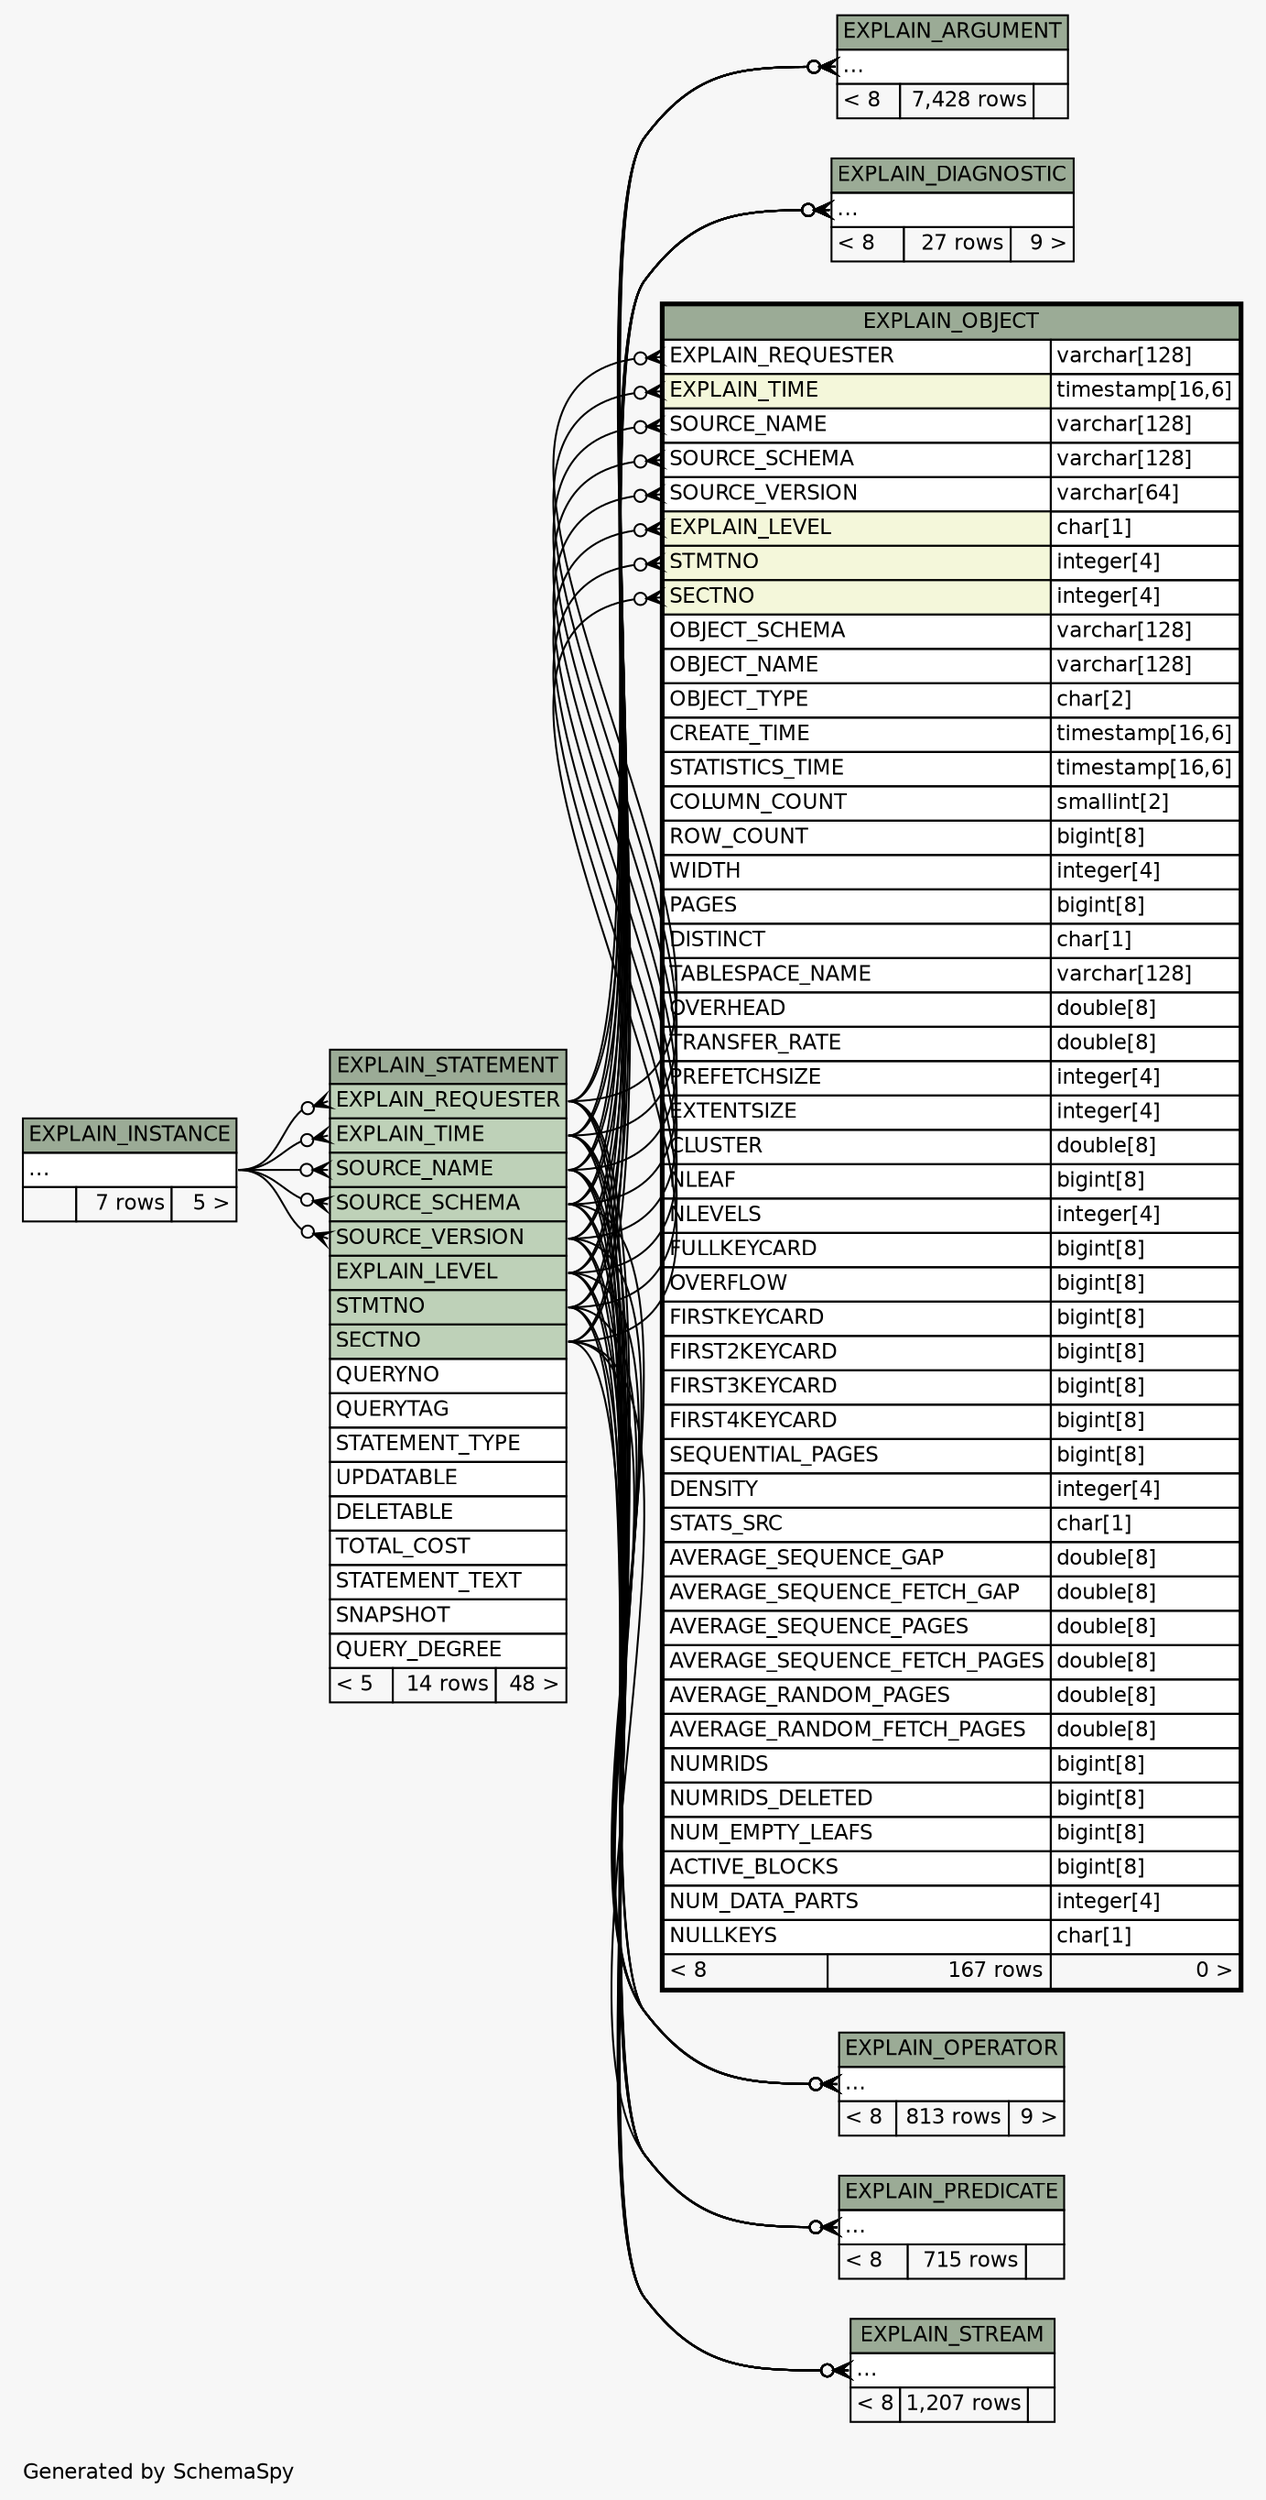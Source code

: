 // dot 2.38.0 on Windows 10 10.0
// SchemaSpy rev Unknown
digraph "twoDegreesRelationshipsDiagram" {
  graph [
    rankdir="RL"
    bgcolor="#f7f7f7"
    label="\nGenerated by SchemaSpy"
    labeljust="l"
    nodesep="0.18"
    ranksep="0.46"
    fontname="Helvetica"
    fontsize="11"
  ];
  node [
    fontname="Helvetica"
    fontsize="11"
    shape="plaintext"
  ];
  edge [
    arrowsize="0.8"
  ];
  "EXPLAIN_ARGUMENT":"elipses":w -> "EXPLAIN_STATEMENT":"EXPLAIN_LEVEL":e [arrowhead=none dir=back arrowtail=crowodot];
  "EXPLAIN_ARGUMENT":"elipses":w -> "EXPLAIN_STATEMENT":"EXPLAIN_REQUESTER":e [arrowhead=none dir=back arrowtail=crowodot];
  "EXPLAIN_ARGUMENT":"elipses":w -> "EXPLAIN_STATEMENT":"EXPLAIN_TIME":e [arrowhead=none dir=back arrowtail=crowodot];
  "EXPLAIN_ARGUMENT":"elipses":w -> "EXPLAIN_STATEMENT":"SECTNO":e [arrowhead=none dir=back arrowtail=crowodot];
  "EXPLAIN_ARGUMENT":"elipses":w -> "EXPLAIN_STATEMENT":"SOURCE_NAME":e [arrowhead=none dir=back arrowtail=crowodot];
  "EXPLAIN_ARGUMENT":"elipses":w -> "EXPLAIN_STATEMENT":"SOURCE_SCHEMA":e [arrowhead=none dir=back arrowtail=crowodot];
  "EXPLAIN_ARGUMENT":"elipses":w -> "EXPLAIN_STATEMENT":"SOURCE_VERSION":e [arrowhead=none dir=back arrowtail=crowodot];
  "EXPLAIN_ARGUMENT":"elipses":w -> "EXPLAIN_STATEMENT":"STMTNO":e [arrowhead=none dir=back arrowtail=crowodot];
  "EXPLAIN_DIAGNOSTIC":"elipses":w -> "EXPLAIN_STATEMENT":"EXPLAIN_LEVEL":e [arrowhead=none dir=back arrowtail=crowodot];
  "EXPLAIN_DIAGNOSTIC":"elipses":w -> "EXPLAIN_STATEMENT":"EXPLAIN_REQUESTER":e [arrowhead=none dir=back arrowtail=crowodot];
  "EXPLAIN_DIAGNOSTIC":"elipses":w -> "EXPLAIN_STATEMENT":"EXPLAIN_TIME":e [arrowhead=none dir=back arrowtail=crowodot];
  "EXPLAIN_DIAGNOSTIC":"elipses":w -> "EXPLAIN_STATEMENT":"SECTNO":e [arrowhead=none dir=back arrowtail=crowodot];
  "EXPLAIN_DIAGNOSTIC":"elipses":w -> "EXPLAIN_STATEMENT":"SOURCE_NAME":e [arrowhead=none dir=back arrowtail=crowodot];
  "EXPLAIN_DIAGNOSTIC":"elipses":w -> "EXPLAIN_STATEMENT":"SOURCE_SCHEMA":e [arrowhead=none dir=back arrowtail=crowodot];
  "EXPLAIN_DIAGNOSTIC":"elipses":w -> "EXPLAIN_STATEMENT":"SOURCE_VERSION":e [arrowhead=none dir=back arrowtail=crowodot];
  "EXPLAIN_DIAGNOSTIC":"elipses":w -> "EXPLAIN_STATEMENT":"STMTNO":e [arrowhead=none dir=back arrowtail=crowodot];
  "EXPLAIN_OBJECT":"EXPLAIN_LEVEL":w -> "EXPLAIN_STATEMENT":"EXPLAIN_LEVEL":e [arrowhead=none dir=back arrowtail=crowodot];
  "EXPLAIN_OBJECT":"EXPLAIN_REQUESTER":w -> "EXPLAIN_STATEMENT":"EXPLAIN_REQUESTER":e [arrowhead=none dir=back arrowtail=crowodot];
  "EXPLAIN_OBJECT":"EXPLAIN_TIME":w -> "EXPLAIN_STATEMENT":"EXPLAIN_TIME":e [arrowhead=none dir=back arrowtail=crowodot];
  "EXPLAIN_OBJECT":"SECTNO":w -> "EXPLAIN_STATEMENT":"SECTNO":e [arrowhead=none dir=back arrowtail=crowodot];
  "EXPLAIN_OBJECT":"SOURCE_NAME":w -> "EXPLAIN_STATEMENT":"SOURCE_NAME":e [arrowhead=none dir=back arrowtail=crowodot];
  "EXPLAIN_OBJECT":"SOURCE_SCHEMA":w -> "EXPLAIN_STATEMENT":"SOURCE_SCHEMA":e [arrowhead=none dir=back arrowtail=crowodot];
  "EXPLAIN_OBJECT":"SOURCE_VERSION":w -> "EXPLAIN_STATEMENT":"SOURCE_VERSION":e [arrowhead=none dir=back arrowtail=crowodot];
  "EXPLAIN_OBJECT":"STMTNO":w -> "EXPLAIN_STATEMENT":"STMTNO":e [arrowhead=none dir=back arrowtail=crowodot];
  "EXPLAIN_OPERATOR":"elipses":w -> "EXPLAIN_STATEMENT":"EXPLAIN_LEVEL":e [arrowhead=none dir=back arrowtail=crowodot];
  "EXPLAIN_OPERATOR":"elipses":w -> "EXPLAIN_STATEMENT":"EXPLAIN_REQUESTER":e [arrowhead=none dir=back arrowtail=crowodot];
  "EXPLAIN_OPERATOR":"elipses":w -> "EXPLAIN_STATEMENT":"EXPLAIN_TIME":e [arrowhead=none dir=back arrowtail=crowodot];
  "EXPLAIN_OPERATOR":"elipses":w -> "EXPLAIN_STATEMENT":"SECTNO":e [arrowhead=none dir=back arrowtail=crowodot];
  "EXPLAIN_OPERATOR":"elipses":w -> "EXPLAIN_STATEMENT":"SOURCE_NAME":e [arrowhead=none dir=back arrowtail=crowodot];
  "EXPLAIN_OPERATOR":"elipses":w -> "EXPLAIN_STATEMENT":"SOURCE_SCHEMA":e [arrowhead=none dir=back arrowtail=crowodot];
  "EXPLAIN_OPERATOR":"elipses":w -> "EXPLAIN_STATEMENT":"SOURCE_VERSION":e [arrowhead=none dir=back arrowtail=crowodot];
  "EXPLAIN_OPERATOR":"elipses":w -> "EXPLAIN_STATEMENT":"STMTNO":e [arrowhead=none dir=back arrowtail=crowodot];
  "EXPLAIN_PREDICATE":"elipses":w -> "EXPLAIN_STATEMENT":"EXPLAIN_LEVEL":e [arrowhead=none dir=back arrowtail=crowodot];
  "EXPLAIN_PREDICATE":"elipses":w -> "EXPLAIN_STATEMENT":"EXPLAIN_REQUESTER":e [arrowhead=none dir=back arrowtail=crowodot];
  "EXPLAIN_PREDICATE":"elipses":w -> "EXPLAIN_STATEMENT":"EXPLAIN_TIME":e [arrowhead=none dir=back arrowtail=crowodot];
  "EXPLAIN_PREDICATE":"elipses":w -> "EXPLAIN_STATEMENT":"SECTNO":e [arrowhead=none dir=back arrowtail=crowodot];
  "EXPLAIN_PREDICATE":"elipses":w -> "EXPLAIN_STATEMENT":"SOURCE_NAME":e [arrowhead=none dir=back arrowtail=crowodot];
  "EXPLAIN_PREDICATE":"elipses":w -> "EXPLAIN_STATEMENT":"SOURCE_SCHEMA":e [arrowhead=none dir=back arrowtail=crowodot];
  "EXPLAIN_PREDICATE":"elipses":w -> "EXPLAIN_STATEMENT":"SOURCE_VERSION":e [arrowhead=none dir=back arrowtail=crowodot];
  "EXPLAIN_PREDICATE":"elipses":w -> "EXPLAIN_STATEMENT":"STMTNO":e [arrowhead=none dir=back arrowtail=crowodot];
  "EXPLAIN_STATEMENT":"EXPLAIN_REQUESTER":w -> "EXPLAIN_INSTANCE":"elipses":e [arrowhead=none dir=back arrowtail=crowodot];
  "EXPLAIN_STATEMENT":"EXPLAIN_TIME":w -> "EXPLAIN_INSTANCE":"elipses":e [arrowhead=none dir=back arrowtail=crowodot];
  "EXPLAIN_STATEMENT":"SOURCE_NAME":w -> "EXPLAIN_INSTANCE":"elipses":e [arrowhead=none dir=back arrowtail=crowodot];
  "EXPLAIN_STATEMENT":"SOURCE_SCHEMA":w -> "EXPLAIN_INSTANCE":"elipses":e [arrowhead=none dir=back arrowtail=crowodot];
  "EXPLAIN_STATEMENT":"SOURCE_VERSION":w -> "EXPLAIN_INSTANCE":"elipses":e [arrowhead=none dir=back arrowtail=crowodot];
  "EXPLAIN_STREAM":"elipses":w -> "EXPLAIN_STATEMENT":"EXPLAIN_LEVEL":e [arrowhead=none dir=back arrowtail=crowodot];
  "EXPLAIN_STREAM":"elipses":w -> "EXPLAIN_STATEMENT":"EXPLAIN_REQUESTER":e [arrowhead=none dir=back arrowtail=crowodot];
  "EXPLAIN_STREAM":"elipses":w -> "EXPLAIN_STATEMENT":"EXPLAIN_TIME":e [arrowhead=none dir=back arrowtail=crowodot];
  "EXPLAIN_STREAM":"elipses":w -> "EXPLAIN_STATEMENT":"SECTNO":e [arrowhead=none dir=back arrowtail=crowodot];
  "EXPLAIN_STREAM":"elipses":w -> "EXPLAIN_STATEMENT":"SOURCE_NAME":e [arrowhead=none dir=back arrowtail=crowodot];
  "EXPLAIN_STREAM":"elipses":w -> "EXPLAIN_STATEMENT":"SOURCE_SCHEMA":e [arrowhead=none dir=back arrowtail=crowodot];
  "EXPLAIN_STREAM":"elipses":w -> "EXPLAIN_STATEMENT":"SOURCE_VERSION":e [arrowhead=none dir=back arrowtail=crowodot];
  "EXPLAIN_STREAM":"elipses":w -> "EXPLAIN_STATEMENT":"STMTNO":e [arrowhead=none dir=back arrowtail=crowodot];
  "EXPLAIN_ARGUMENT" [
    label=<
    <TABLE BORDER="0" CELLBORDER="1" CELLSPACING="0" BGCOLOR="#ffffff">
      <TR><TD COLSPAN="3" BGCOLOR="#9bab96" ALIGN="CENTER">EXPLAIN_ARGUMENT</TD></TR>
      <TR><TD PORT="elipses" COLSPAN="3" ALIGN="LEFT">...</TD></TR>
      <TR><TD ALIGN="LEFT" BGCOLOR="#f7f7f7">&lt; 8</TD><TD ALIGN="RIGHT" BGCOLOR="#f7f7f7">7,428 rows</TD><TD ALIGN="RIGHT" BGCOLOR="#f7f7f7">  </TD></TR>
    </TABLE>>
    URL="EXPLAIN_ARGUMENT.html"
    tooltip="EXPLAIN_ARGUMENT"
  ];
  "EXPLAIN_DIAGNOSTIC" [
    label=<
    <TABLE BORDER="0" CELLBORDER="1" CELLSPACING="0" BGCOLOR="#ffffff">
      <TR><TD COLSPAN="3" BGCOLOR="#9bab96" ALIGN="CENTER">EXPLAIN_DIAGNOSTIC</TD></TR>
      <TR><TD PORT="elipses" COLSPAN="3" ALIGN="LEFT">...</TD></TR>
      <TR><TD ALIGN="LEFT" BGCOLOR="#f7f7f7">&lt; 8</TD><TD ALIGN="RIGHT" BGCOLOR="#f7f7f7">27 rows</TD><TD ALIGN="RIGHT" BGCOLOR="#f7f7f7">9 &gt;</TD></TR>
    </TABLE>>
    URL="EXPLAIN_DIAGNOSTIC.html"
    tooltip="EXPLAIN_DIAGNOSTIC"
  ];
  "EXPLAIN_INSTANCE" [
    label=<
    <TABLE BORDER="0" CELLBORDER="1" CELLSPACING="0" BGCOLOR="#ffffff">
      <TR><TD COLSPAN="3" BGCOLOR="#9bab96" ALIGN="CENTER">EXPLAIN_INSTANCE</TD></TR>
      <TR><TD PORT="elipses" COLSPAN="3" ALIGN="LEFT">...</TD></TR>
      <TR><TD ALIGN="LEFT" BGCOLOR="#f7f7f7">  </TD><TD ALIGN="RIGHT" BGCOLOR="#f7f7f7">7 rows</TD><TD ALIGN="RIGHT" BGCOLOR="#f7f7f7">5 &gt;</TD></TR>
    </TABLE>>
    URL="EXPLAIN_INSTANCE.html"
    tooltip="EXPLAIN_INSTANCE"
  ];
  "EXPLAIN_OBJECT" [
    label=<
    <TABLE BORDER="2" CELLBORDER="1" CELLSPACING="0" BGCOLOR="#ffffff">
      <TR><TD COLSPAN="3" BGCOLOR="#9bab96" ALIGN="CENTER">EXPLAIN_OBJECT</TD></TR>
      <TR><TD PORT="EXPLAIN_REQUESTER" COLSPAN="2" ALIGN="LEFT">EXPLAIN_REQUESTER</TD><TD PORT="EXPLAIN_REQUESTER.type" ALIGN="LEFT">varchar[128]</TD></TR>
      <TR><TD PORT="EXPLAIN_TIME" COLSPAN="2" BGCOLOR="#f4f7da" ALIGN="LEFT">EXPLAIN_TIME</TD><TD PORT="EXPLAIN_TIME.type" ALIGN="LEFT">timestamp[16,6]</TD></TR>
      <TR><TD PORT="SOURCE_NAME" COLSPAN="2" ALIGN="LEFT">SOURCE_NAME</TD><TD PORT="SOURCE_NAME.type" ALIGN="LEFT">varchar[128]</TD></TR>
      <TR><TD PORT="SOURCE_SCHEMA" COLSPAN="2" ALIGN="LEFT">SOURCE_SCHEMA</TD><TD PORT="SOURCE_SCHEMA.type" ALIGN="LEFT">varchar[128]</TD></TR>
      <TR><TD PORT="SOURCE_VERSION" COLSPAN="2" ALIGN="LEFT">SOURCE_VERSION</TD><TD PORT="SOURCE_VERSION.type" ALIGN="LEFT">varchar[64]</TD></TR>
      <TR><TD PORT="EXPLAIN_LEVEL" COLSPAN="2" BGCOLOR="#f4f7da" ALIGN="LEFT">EXPLAIN_LEVEL</TD><TD PORT="EXPLAIN_LEVEL.type" ALIGN="LEFT">char[1]</TD></TR>
      <TR><TD PORT="STMTNO" COLSPAN="2" BGCOLOR="#f4f7da" ALIGN="LEFT">STMTNO</TD><TD PORT="STMTNO.type" ALIGN="LEFT">integer[4]</TD></TR>
      <TR><TD PORT="SECTNO" COLSPAN="2" BGCOLOR="#f4f7da" ALIGN="LEFT">SECTNO</TD><TD PORT="SECTNO.type" ALIGN="LEFT">integer[4]</TD></TR>
      <TR><TD PORT="OBJECT_SCHEMA" COLSPAN="2" ALIGN="LEFT">OBJECT_SCHEMA</TD><TD PORT="OBJECT_SCHEMA.type" ALIGN="LEFT">varchar[128]</TD></TR>
      <TR><TD PORT="OBJECT_NAME" COLSPAN="2" ALIGN="LEFT">OBJECT_NAME</TD><TD PORT="OBJECT_NAME.type" ALIGN="LEFT">varchar[128]</TD></TR>
      <TR><TD PORT="OBJECT_TYPE" COLSPAN="2" ALIGN="LEFT">OBJECT_TYPE</TD><TD PORT="OBJECT_TYPE.type" ALIGN="LEFT">char[2]</TD></TR>
      <TR><TD PORT="CREATE_TIME" COLSPAN="2" ALIGN="LEFT">CREATE_TIME</TD><TD PORT="CREATE_TIME.type" ALIGN="LEFT">timestamp[16,6]</TD></TR>
      <TR><TD PORT="STATISTICS_TIME" COLSPAN="2" ALIGN="LEFT">STATISTICS_TIME</TD><TD PORT="STATISTICS_TIME.type" ALIGN="LEFT">timestamp[16,6]</TD></TR>
      <TR><TD PORT="COLUMN_COUNT" COLSPAN="2" ALIGN="LEFT">COLUMN_COUNT</TD><TD PORT="COLUMN_COUNT.type" ALIGN="LEFT">smallint[2]</TD></TR>
      <TR><TD PORT="ROW_COUNT" COLSPAN="2" ALIGN="LEFT">ROW_COUNT</TD><TD PORT="ROW_COUNT.type" ALIGN="LEFT">bigint[8]</TD></TR>
      <TR><TD PORT="WIDTH" COLSPAN="2" ALIGN="LEFT">WIDTH</TD><TD PORT="WIDTH.type" ALIGN="LEFT">integer[4]</TD></TR>
      <TR><TD PORT="PAGES" COLSPAN="2" ALIGN="LEFT">PAGES</TD><TD PORT="PAGES.type" ALIGN="LEFT">bigint[8]</TD></TR>
      <TR><TD PORT="DISTINCT" COLSPAN="2" ALIGN="LEFT">DISTINCT</TD><TD PORT="DISTINCT.type" ALIGN="LEFT">char[1]</TD></TR>
      <TR><TD PORT="TABLESPACE_NAME" COLSPAN="2" ALIGN="LEFT">TABLESPACE_NAME</TD><TD PORT="TABLESPACE_NAME.type" ALIGN="LEFT">varchar[128]</TD></TR>
      <TR><TD PORT="OVERHEAD" COLSPAN="2" ALIGN="LEFT">OVERHEAD</TD><TD PORT="OVERHEAD.type" ALIGN="LEFT">double[8]</TD></TR>
      <TR><TD PORT="TRANSFER_RATE" COLSPAN="2" ALIGN="LEFT">TRANSFER_RATE</TD><TD PORT="TRANSFER_RATE.type" ALIGN="LEFT">double[8]</TD></TR>
      <TR><TD PORT="PREFETCHSIZE" COLSPAN="2" ALIGN="LEFT">PREFETCHSIZE</TD><TD PORT="PREFETCHSIZE.type" ALIGN="LEFT">integer[4]</TD></TR>
      <TR><TD PORT="EXTENTSIZE" COLSPAN="2" ALIGN="LEFT">EXTENTSIZE</TD><TD PORT="EXTENTSIZE.type" ALIGN="LEFT">integer[4]</TD></TR>
      <TR><TD PORT="CLUSTER" COLSPAN="2" ALIGN="LEFT">CLUSTER</TD><TD PORT="CLUSTER.type" ALIGN="LEFT">double[8]</TD></TR>
      <TR><TD PORT="NLEAF" COLSPAN="2" ALIGN="LEFT">NLEAF</TD><TD PORT="NLEAF.type" ALIGN="LEFT">bigint[8]</TD></TR>
      <TR><TD PORT="NLEVELS" COLSPAN="2" ALIGN="LEFT">NLEVELS</TD><TD PORT="NLEVELS.type" ALIGN="LEFT">integer[4]</TD></TR>
      <TR><TD PORT="FULLKEYCARD" COLSPAN="2" ALIGN="LEFT">FULLKEYCARD</TD><TD PORT="FULLKEYCARD.type" ALIGN="LEFT">bigint[8]</TD></TR>
      <TR><TD PORT="OVERFLOW" COLSPAN="2" ALIGN="LEFT">OVERFLOW</TD><TD PORT="OVERFLOW.type" ALIGN="LEFT">bigint[8]</TD></TR>
      <TR><TD PORT="FIRSTKEYCARD" COLSPAN="2" ALIGN="LEFT">FIRSTKEYCARD</TD><TD PORT="FIRSTKEYCARD.type" ALIGN="LEFT">bigint[8]</TD></TR>
      <TR><TD PORT="FIRST2KEYCARD" COLSPAN="2" ALIGN="LEFT">FIRST2KEYCARD</TD><TD PORT="FIRST2KEYCARD.type" ALIGN="LEFT">bigint[8]</TD></TR>
      <TR><TD PORT="FIRST3KEYCARD" COLSPAN="2" ALIGN="LEFT">FIRST3KEYCARD</TD><TD PORT="FIRST3KEYCARD.type" ALIGN="LEFT">bigint[8]</TD></TR>
      <TR><TD PORT="FIRST4KEYCARD" COLSPAN="2" ALIGN="LEFT">FIRST4KEYCARD</TD><TD PORT="FIRST4KEYCARD.type" ALIGN="LEFT">bigint[8]</TD></TR>
      <TR><TD PORT="SEQUENTIAL_PAGES" COLSPAN="2" ALIGN="LEFT">SEQUENTIAL_PAGES</TD><TD PORT="SEQUENTIAL_PAGES.type" ALIGN="LEFT">bigint[8]</TD></TR>
      <TR><TD PORT="DENSITY" COLSPAN="2" ALIGN="LEFT">DENSITY</TD><TD PORT="DENSITY.type" ALIGN="LEFT">integer[4]</TD></TR>
      <TR><TD PORT="STATS_SRC" COLSPAN="2" ALIGN="LEFT">STATS_SRC</TD><TD PORT="STATS_SRC.type" ALIGN="LEFT">char[1]</TD></TR>
      <TR><TD PORT="AVERAGE_SEQUENCE_GAP" COLSPAN="2" ALIGN="LEFT">AVERAGE_SEQUENCE_GAP</TD><TD PORT="AVERAGE_SEQUENCE_GAP.type" ALIGN="LEFT">double[8]</TD></TR>
      <TR><TD PORT="AVERAGE_SEQUENCE_FETCH_GAP" COLSPAN="2" ALIGN="LEFT">AVERAGE_SEQUENCE_FETCH_GAP</TD><TD PORT="AVERAGE_SEQUENCE_FETCH_GAP.type" ALIGN="LEFT">double[8]</TD></TR>
      <TR><TD PORT="AVERAGE_SEQUENCE_PAGES" COLSPAN="2" ALIGN="LEFT">AVERAGE_SEQUENCE_PAGES</TD><TD PORT="AVERAGE_SEQUENCE_PAGES.type" ALIGN="LEFT">double[8]</TD></TR>
      <TR><TD PORT="AVERAGE_SEQUENCE_FETCH_PAGES" COLSPAN="2" ALIGN="LEFT">AVERAGE_SEQUENCE_FETCH_PAGES</TD><TD PORT="AVERAGE_SEQUENCE_FETCH_PAGES.type" ALIGN="LEFT">double[8]</TD></TR>
      <TR><TD PORT="AVERAGE_RANDOM_PAGES" COLSPAN="2" ALIGN="LEFT">AVERAGE_RANDOM_PAGES</TD><TD PORT="AVERAGE_RANDOM_PAGES.type" ALIGN="LEFT">double[8]</TD></TR>
      <TR><TD PORT="AVERAGE_RANDOM_FETCH_PAGES" COLSPAN="2" ALIGN="LEFT">AVERAGE_RANDOM_FETCH_PAGES</TD><TD PORT="AVERAGE_RANDOM_FETCH_PAGES.type" ALIGN="LEFT">double[8]</TD></TR>
      <TR><TD PORT="NUMRIDS" COLSPAN="2" ALIGN="LEFT">NUMRIDS</TD><TD PORT="NUMRIDS.type" ALIGN="LEFT">bigint[8]</TD></TR>
      <TR><TD PORT="NUMRIDS_DELETED" COLSPAN="2" ALIGN="LEFT">NUMRIDS_DELETED</TD><TD PORT="NUMRIDS_DELETED.type" ALIGN="LEFT">bigint[8]</TD></TR>
      <TR><TD PORT="NUM_EMPTY_LEAFS" COLSPAN="2" ALIGN="LEFT">NUM_EMPTY_LEAFS</TD><TD PORT="NUM_EMPTY_LEAFS.type" ALIGN="LEFT">bigint[8]</TD></TR>
      <TR><TD PORT="ACTIVE_BLOCKS" COLSPAN="2" ALIGN="LEFT">ACTIVE_BLOCKS</TD><TD PORT="ACTIVE_BLOCKS.type" ALIGN="LEFT">bigint[8]</TD></TR>
      <TR><TD PORT="NUM_DATA_PARTS" COLSPAN="2" ALIGN="LEFT">NUM_DATA_PARTS</TD><TD PORT="NUM_DATA_PARTS.type" ALIGN="LEFT">integer[4]</TD></TR>
      <TR><TD PORT="NULLKEYS" COLSPAN="2" ALIGN="LEFT">NULLKEYS</TD><TD PORT="NULLKEYS.type" ALIGN="LEFT">char[1]</TD></TR>
      <TR><TD ALIGN="LEFT" BGCOLOR="#f7f7f7">&lt; 8</TD><TD ALIGN="RIGHT" BGCOLOR="#f7f7f7">167 rows</TD><TD ALIGN="RIGHT" BGCOLOR="#f7f7f7">0 &gt;</TD></TR>
    </TABLE>>
    URL="EXPLAIN_OBJECT.html"
    tooltip="EXPLAIN_OBJECT"
  ];
  "EXPLAIN_OPERATOR" [
    label=<
    <TABLE BORDER="0" CELLBORDER="1" CELLSPACING="0" BGCOLOR="#ffffff">
      <TR><TD COLSPAN="3" BGCOLOR="#9bab96" ALIGN="CENTER">EXPLAIN_OPERATOR</TD></TR>
      <TR><TD PORT="elipses" COLSPAN="3" ALIGN="LEFT">...</TD></TR>
      <TR><TD ALIGN="LEFT" BGCOLOR="#f7f7f7">&lt; 8</TD><TD ALIGN="RIGHT" BGCOLOR="#f7f7f7">813 rows</TD><TD ALIGN="RIGHT" BGCOLOR="#f7f7f7">9 &gt;</TD></TR>
    </TABLE>>
    URL="EXPLAIN_OPERATOR.html"
    tooltip="EXPLAIN_OPERATOR"
  ];
  "EXPLAIN_PREDICATE" [
    label=<
    <TABLE BORDER="0" CELLBORDER="1" CELLSPACING="0" BGCOLOR="#ffffff">
      <TR><TD COLSPAN="3" BGCOLOR="#9bab96" ALIGN="CENTER">EXPLAIN_PREDICATE</TD></TR>
      <TR><TD PORT="elipses" COLSPAN="3" ALIGN="LEFT">...</TD></TR>
      <TR><TD ALIGN="LEFT" BGCOLOR="#f7f7f7">&lt; 8</TD><TD ALIGN="RIGHT" BGCOLOR="#f7f7f7">715 rows</TD><TD ALIGN="RIGHT" BGCOLOR="#f7f7f7">  </TD></TR>
    </TABLE>>
    URL="EXPLAIN_PREDICATE.html"
    tooltip="EXPLAIN_PREDICATE"
  ];
  "EXPLAIN_STATEMENT" [
    label=<
    <TABLE BORDER="0" CELLBORDER="1" CELLSPACING="0" BGCOLOR="#ffffff">
      <TR><TD COLSPAN="3" BGCOLOR="#9bab96" ALIGN="CENTER">EXPLAIN_STATEMENT</TD></TR>
      <TR><TD PORT="EXPLAIN_REQUESTER" COLSPAN="3" BGCOLOR="#bed1b8" ALIGN="LEFT">EXPLAIN_REQUESTER</TD></TR>
      <TR><TD PORT="EXPLAIN_TIME" COLSPAN="3" BGCOLOR="#bed1b8" ALIGN="LEFT">EXPLAIN_TIME</TD></TR>
      <TR><TD PORT="SOURCE_NAME" COLSPAN="3" BGCOLOR="#bed1b8" ALIGN="LEFT">SOURCE_NAME</TD></TR>
      <TR><TD PORT="SOURCE_SCHEMA" COLSPAN="3" BGCOLOR="#bed1b8" ALIGN="LEFT">SOURCE_SCHEMA</TD></TR>
      <TR><TD PORT="SOURCE_VERSION" COLSPAN="3" BGCOLOR="#bed1b8" ALIGN="LEFT">SOURCE_VERSION</TD></TR>
      <TR><TD PORT="EXPLAIN_LEVEL" COLSPAN="3" BGCOLOR="#bed1b8" ALIGN="LEFT">EXPLAIN_LEVEL</TD></TR>
      <TR><TD PORT="STMTNO" COLSPAN="3" BGCOLOR="#bed1b8" ALIGN="LEFT">STMTNO</TD></TR>
      <TR><TD PORT="SECTNO" COLSPAN="3" BGCOLOR="#bed1b8" ALIGN="LEFT">SECTNO</TD></TR>
      <TR><TD PORT="QUERYNO" COLSPAN="3" ALIGN="LEFT">QUERYNO</TD></TR>
      <TR><TD PORT="QUERYTAG" COLSPAN="3" ALIGN="LEFT">QUERYTAG</TD></TR>
      <TR><TD PORT="STATEMENT_TYPE" COLSPAN="3" ALIGN="LEFT">STATEMENT_TYPE</TD></TR>
      <TR><TD PORT="UPDATABLE" COLSPAN="3" ALIGN="LEFT">UPDATABLE</TD></TR>
      <TR><TD PORT="DELETABLE" COLSPAN="3" ALIGN="LEFT">DELETABLE</TD></TR>
      <TR><TD PORT="TOTAL_COST" COLSPAN="3" ALIGN="LEFT">TOTAL_COST</TD></TR>
      <TR><TD PORT="STATEMENT_TEXT" COLSPAN="3" ALIGN="LEFT">STATEMENT_TEXT</TD></TR>
      <TR><TD PORT="SNAPSHOT" COLSPAN="3" ALIGN="LEFT">SNAPSHOT</TD></TR>
      <TR><TD PORT="QUERY_DEGREE" COLSPAN="3" ALIGN="LEFT">QUERY_DEGREE</TD></TR>
      <TR><TD ALIGN="LEFT" BGCOLOR="#f7f7f7">&lt; 5</TD><TD ALIGN="RIGHT" BGCOLOR="#f7f7f7">14 rows</TD><TD ALIGN="RIGHT" BGCOLOR="#f7f7f7">48 &gt;</TD></TR>
    </TABLE>>
    URL="EXPLAIN_STATEMENT.html"
    tooltip="EXPLAIN_STATEMENT"
  ];
  "EXPLAIN_STREAM" [
    label=<
    <TABLE BORDER="0" CELLBORDER="1" CELLSPACING="0" BGCOLOR="#ffffff">
      <TR><TD COLSPAN="3" BGCOLOR="#9bab96" ALIGN="CENTER">EXPLAIN_STREAM</TD></TR>
      <TR><TD PORT="elipses" COLSPAN="3" ALIGN="LEFT">...</TD></TR>
      <TR><TD ALIGN="LEFT" BGCOLOR="#f7f7f7">&lt; 8</TD><TD ALIGN="RIGHT" BGCOLOR="#f7f7f7">1,207 rows</TD><TD ALIGN="RIGHT" BGCOLOR="#f7f7f7">  </TD></TR>
    </TABLE>>
    URL="EXPLAIN_STREAM.html"
    tooltip="EXPLAIN_STREAM"
  ];
}
